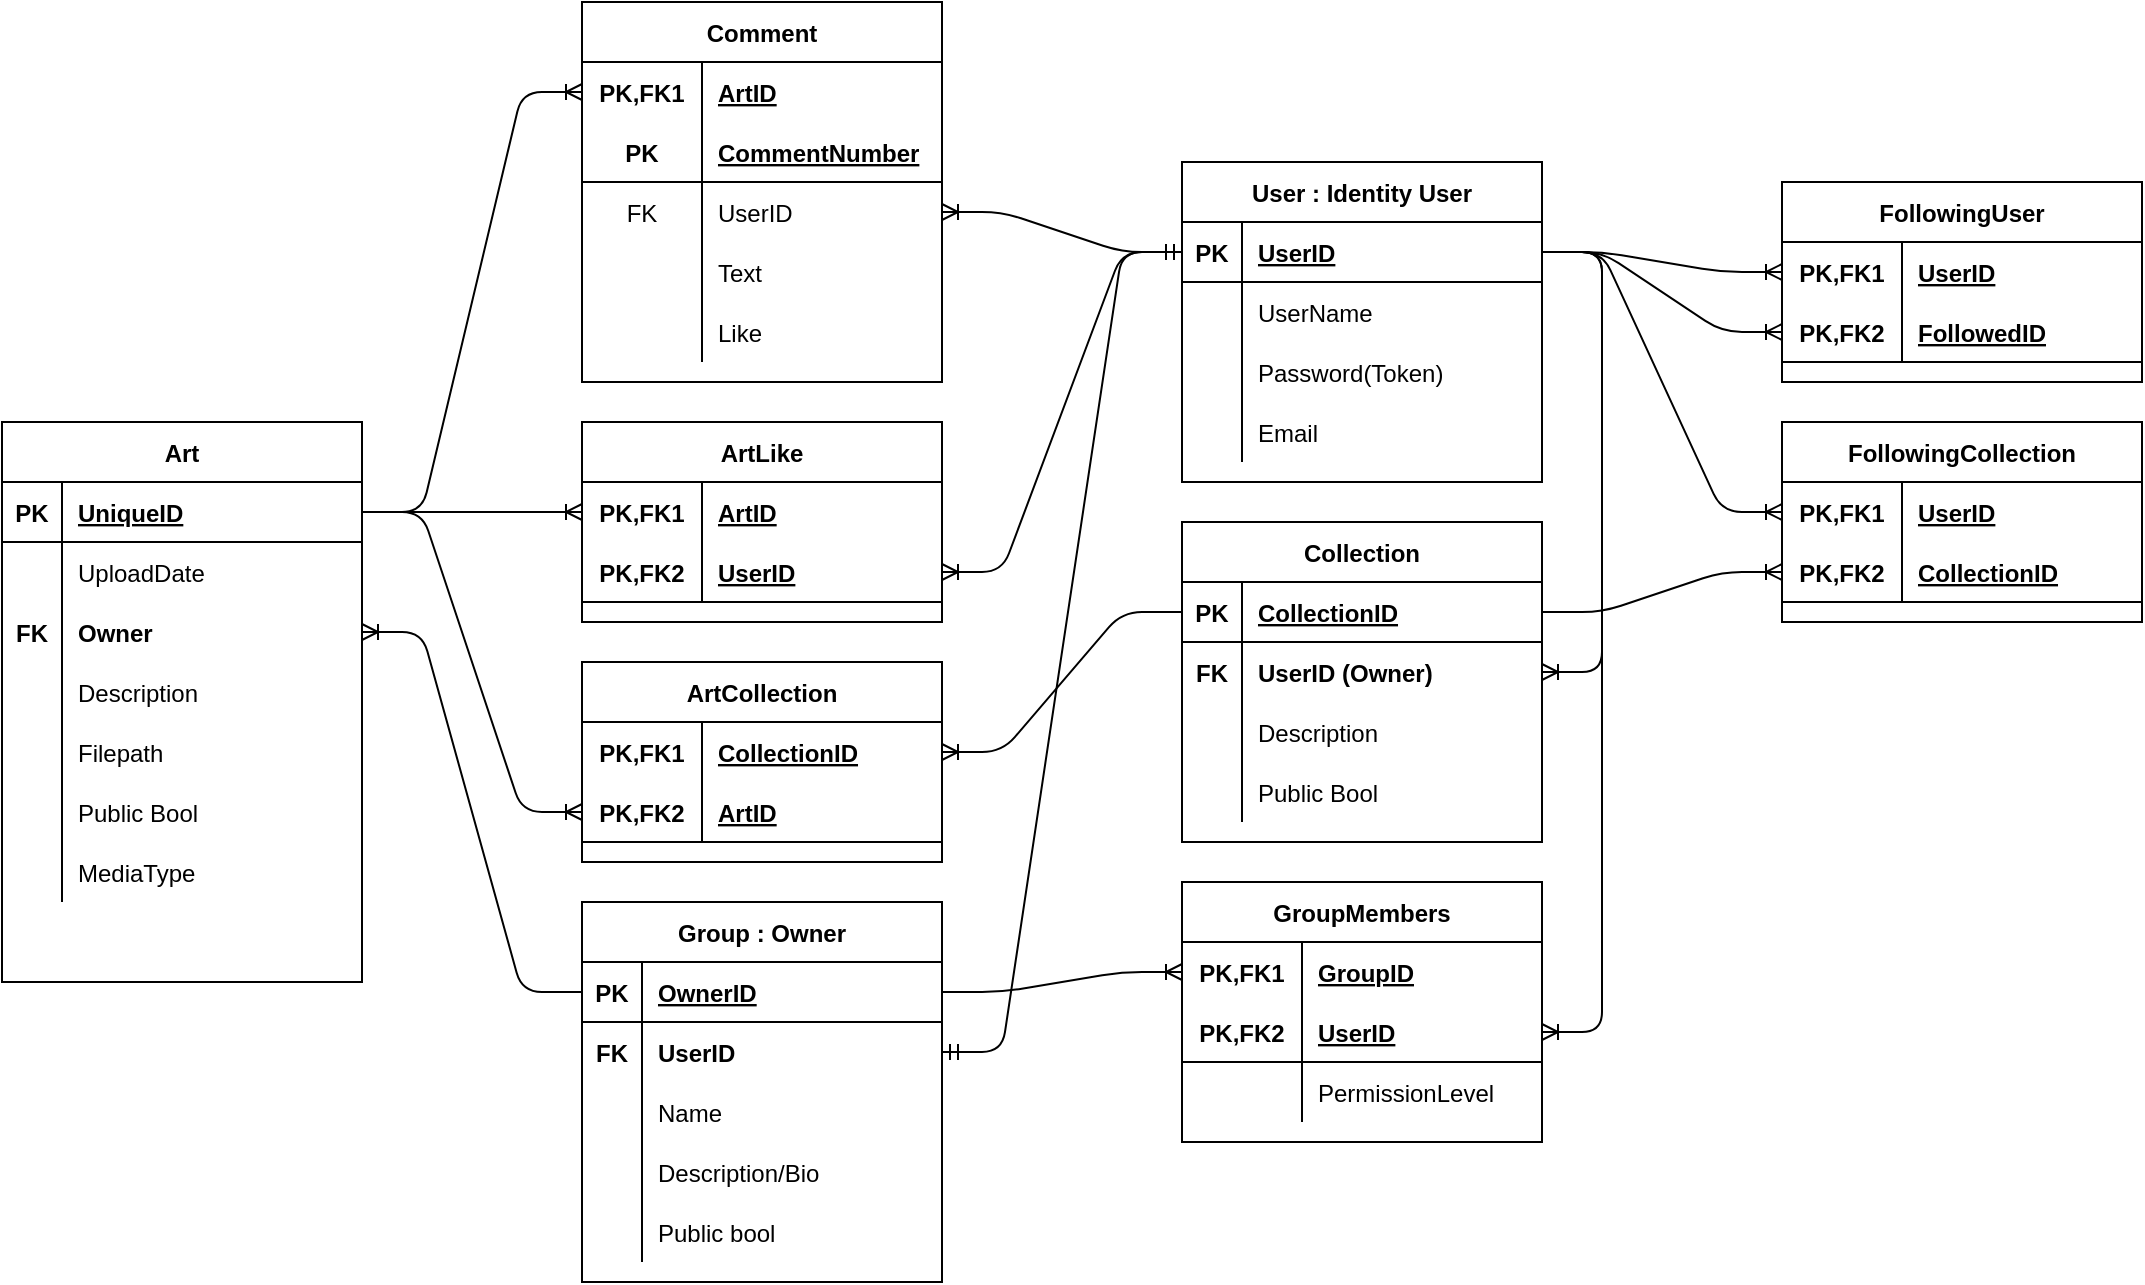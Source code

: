 <mxfile version="14.6.1" type="device"><diagram id="AKw8B9OP5bIYe6ph96Dy" name="Page-1"><mxGraphModel dx="1673" dy="934" grid="1" gridSize="10" guides="1" tooltips="1" connect="1" arrows="1" fold="1" page="1" pageScale="1" pageWidth="850" pageHeight="1100" math="0" shadow="0"><root><mxCell id="0"/><mxCell id="1" parent="0"/><mxCell id="yn1Vte0kTOCXokbREkTP-5" value="GroupMembers" style="shape=table;startSize=30;container=1;collapsible=1;childLayout=tableLayout;fixedRows=1;rowLines=0;fontStyle=1;align=center;resizeLast=1;" parent="1" vertex="1"><mxGeometry x="620" y="570" width="180" height="130" as="geometry"/></mxCell><mxCell id="yn1Vte0kTOCXokbREkTP-6" value="" style="shape=partialRectangle;collapsible=0;dropTarget=0;pointerEvents=0;fillColor=none;top=0;left=0;bottom=0;right=0;points=[[0,0.5],[1,0.5]];portConstraint=eastwest;" parent="yn1Vte0kTOCXokbREkTP-5" vertex="1"><mxGeometry y="30" width="180" height="30" as="geometry"/></mxCell><mxCell id="yn1Vte0kTOCXokbREkTP-7" value="PK,FK1" style="shape=partialRectangle;connectable=0;fillColor=none;top=0;left=0;bottom=0;right=0;fontStyle=1;overflow=hidden;" parent="yn1Vte0kTOCXokbREkTP-6" vertex="1"><mxGeometry width="60" height="30" as="geometry"/></mxCell><mxCell id="yn1Vte0kTOCXokbREkTP-8" value="GroupID" style="shape=partialRectangle;connectable=0;fillColor=none;top=0;left=0;bottom=0;right=0;align=left;spacingLeft=6;fontStyle=5;overflow=hidden;" parent="yn1Vte0kTOCXokbREkTP-6" vertex="1"><mxGeometry x="60" width="120" height="30" as="geometry"/></mxCell><mxCell id="yn1Vte0kTOCXokbREkTP-9" value="" style="shape=partialRectangle;collapsible=0;dropTarget=0;pointerEvents=0;fillColor=none;top=0;left=0;bottom=1;right=0;points=[[0,0.5],[1,0.5]];portConstraint=eastwest;" parent="yn1Vte0kTOCXokbREkTP-5" vertex="1"><mxGeometry y="60" width="180" height="30" as="geometry"/></mxCell><mxCell id="yn1Vte0kTOCXokbREkTP-10" value="PK,FK2" style="shape=partialRectangle;connectable=0;fillColor=none;top=0;left=0;bottom=0;right=0;fontStyle=1;overflow=hidden;" parent="yn1Vte0kTOCXokbREkTP-9" vertex="1"><mxGeometry width="60" height="30" as="geometry"/></mxCell><mxCell id="yn1Vte0kTOCXokbREkTP-11" value="UserID" style="shape=partialRectangle;connectable=0;fillColor=none;top=0;left=0;bottom=0;right=0;align=left;spacingLeft=6;fontStyle=5;overflow=hidden;" parent="yn1Vte0kTOCXokbREkTP-9" vertex="1"><mxGeometry x="60" width="120" height="30" as="geometry"/></mxCell><mxCell id="yn1Vte0kTOCXokbREkTP-12" value="" style="shape=partialRectangle;collapsible=0;dropTarget=0;pointerEvents=0;fillColor=none;top=0;left=0;bottom=0;right=0;points=[[0,0.5],[1,0.5]];portConstraint=eastwest;" parent="yn1Vte0kTOCXokbREkTP-5" vertex="1"><mxGeometry y="90" width="180" height="30" as="geometry"/></mxCell><mxCell id="yn1Vte0kTOCXokbREkTP-13" value="" style="shape=partialRectangle;connectable=0;fillColor=none;top=0;left=0;bottom=0;right=0;editable=1;overflow=hidden;" parent="yn1Vte0kTOCXokbREkTP-12" vertex="1"><mxGeometry width="60" height="30" as="geometry"/></mxCell><mxCell id="yn1Vte0kTOCXokbREkTP-14" value="PermissionLevel" style="shape=partialRectangle;connectable=0;fillColor=none;top=0;left=0;bottom=0;right=0;align=left;spacingLeft=6;overflow=hidden;" parent="yn1Vte0kTOCXokbREkTP-12" vertex="1"><mxGeometry x="60" width="120" height="30" as="geometry"/></mxCell><mxCell id="yn1Vte0kTOCXokbREkTP-18" value="User : Identity User" style="shape=table;startSize=30;container=1;collapsible=1;childLayout=tableLayout;fixedRows=1;rowLines=0;fontStyle=1;align=center;resizeLast=1;" parent="1" vertex="1"><mxGeometry x="620" y="210" width="180" height="160" as="geometry"/></mxCell><mxCell id="yn1Vte0kTOCXokbREkTP-19" value="" style="shape=partialRectangle;collapsible=0;dropTarget=0;pointerEvents=0;fillColor=none;top=0;left=0;bottom=1;right=0;points=[[0,0.5],[1,0.5]];portConstraint=eastwest;" parent="yn1Vte0kTOCXokbREkTP-18" vertex="1"><mxGeometry y="30" width="180" height="30" as="geometry"/></mxCell><mxCell id="yn1Vte0kTOCXokbREkTP-20" value="PK" style="shape=partialRectangle;connectable=0;fillColor=none;top=0;left=0;bottom=0;right=0;fontStyle=1;overflow=hidden;" parent="yn1Vte0kTOCXokbREkTP-19" vertex="1"><mxGeometry width="30" height="30" as="geometry"/></mxCell><mxCell id="yn1Vte0kTOCXokbREkTP-21" value="UserID" style="shape=partialRectangle;connectable=0;fillColor=none;top=0;left=0;bottom=0;right=0;align=left;spacingLeft=6;fontStyle=5;overflow=hidden;" parent="yn1Vte0kTOCXokbREkTP-19" vertex="1"><mxGeometry x="30" width="150" height="30" as="geometry"/></mxCell><mxCell id="yn1Vte0kTOCXokbREkTP-22" value="" style="shape=partialRectangle;collapsible=0;dropTarget=0;pointerEvents=0;fillColor=none;top=0;left=0;bottom=0;right=0;points=[[0,0.5],[1,0.5]];portConstraint=eastwest;" parent="yn1Vte0kTOCXokbREkTP-18" vertex="1"><mxGeometry y="60" width="180" height="30" as="geometry"/></mxCell><mxCell id="yn1Vte0kTOCXokbREkTP-23" value="" style="shape=partialRectangle;connectable=0;fillColor=none;top=0;left=0;bottom=0;right=0;editable=1;overflow=hidden;" parent="yn1Vte0kTOCXokbREkTP-22" vertex="1"><mxGeometry width="30" height="30" as="geometry"/></mxCell><mxCell id="yn1Vte0kTOCXokbREkTP-24" value="UserName" style="shape=partialRectangle;connectable=0;fillColor=none;top=0;left=0;bottom=0;right=0;align=left;spacingLeft=6;overflow=hidden;" parent="yn1Vte0kTOCXokbREkTP-22" vertex="1"><mxGeometry x="30" width="150" height="30" as="geometry"/></mxCell><mxCell id="yn1Vte0kTOCXokbREkTP-25" value="" style="shape=partialRectangle;collapsible=0;dropTarget=0;pointerEvents=0;fillColor=none;top=0;left=0;bottom=0;right=0;points=[[0,0.5],[1,0.5]];portConstraint=eastwest;" parent="yn1Vte0kTOCXokbREkTP-18" vertex="1"><mxGeometry y="90" width="180" height="30" as="geometry"/></mxCell><mxCell id="yn1Vte0kTOCXokbREkTP-26" value="" style="shape=partialRectangle;connectable=0;fillColor=none;top=0;left=0;bottom=0;right=0;editable=1;overflow=hidden;" parent="yn1Vte0kTOCXokbREkTP-25" vertex="1"><mxGeometry width="30" height="30" as="geometry"/></mxCell><mxCell id="yn1Vte0kTOCXokbREkTP-27" value="Password(Token)" style="shape=partialRectangle;connectable=0;fillColor=none;top=0;left=0;bottom=0;right=0;align=left;spacingLeft=6;overflow=hidden;" parent="yn1Vte0kTOCXokbREkTP-25" vertex="1"><mxGeometry x="30" width="150" height="30" as="geometry"/></mxCell><mxCell id="yn1Vte0kTOCXokbREkTP-28" value="" style="shape=partialRectangle;collapsible=0;dropTarget=0;pointerEvents=0;fillColor=none;top=0;left=0;bottom=0;right=0;points=[[0,0.5],[1,0.5]];portConstraint=eastwest;" parent="yn1Vte0kTOCXokbREkTP-18" vertex="1"><mxGeometry y="120" width="180" height="30" as="geometry"/></mxCell><mxCell id="yn1Vte0kTOCXokbREkTP-29" value="" style="shape=partialRectangle;connectable=0;fillColor=none;top=0;left=0;bottom=0;right=0;editable=1;overflow=hidden;" parent="yn1Vte0kTOCXokbREkTP-28" vertex="1"><mxGeometry width="30" height="30" as="geometry"/></mxCell><mxCell id="yn1Vte0kTOCXokbREkTP-30" value="Email" style="shape=partialRectangle;connectable=0;fillColor=none;top=0;left=0;bottom=0;right=0;align=left;spacingLeft=6;overflow=hidden;" parent="yn1Vte0kTOCXokbREkTP-28" vertex="1"><mxGeometry x="30" width="150" height="30" as="geometry"/></mxCell><mxCell id="yn1Vte0kTOCXokbREkTP-85" value="Art" style="shape=table;startSize=30;container=1;collapsible=1;childLayout=tableLayout;fixedRows=1;rowLines=0;fontStyle=1;align=center;resizeLast=1;" parent="1" vertex="1"><mxGeometry x="30" y="340" width="180" height="280" as="geometry"/></mxCell><mxCell id="yn1Vte0kTOCXokbREkTP-86" value="" style="shape=partialRectangle;collapsible=0;dropTarget=0;pointerEvents=0;fillColor=none;top=0;left=0;bottom=1;right=0;points=[[0,0.5],[1,0.5]];portConstraint=eastwest;" parent="yn1Vte0kTOCXokbREkTP-85" vertex="1"><mxGeometry y="30" width="180" height="30" as="geometry"/></mxCell><mxCell id="yn1Vte0kTOCXokbREkTP-87" value="PK" style="shape=partialRectangle;connectable=0;fillColor=none;top=0;left=0;bottom=0;right=0;fontStyle=1;overflow=hidden;" parent="yn1Vte0kTOCXokbREkTP-86" vertex="1"><mxGeometry width="30" height="30" as="geometry"/></mxCell><mxCell id="yn1Vte0kTOCXokbREkTP-88" value="UniqueID" style="shape=partialRectangle;connectable=0;fillColor=none;top=0;left=0;bottom=0;right=0;align=left;spacingLeft=6;fontStyle=5;overflow=hidden;" parent="yn1Vte0kTOCXokbREkTP-86" vertex="1"><mxGeometry x="30" width="150" height="30" as="geometry"/></mxCell><mxCell id="yn1Vte0kTOCXokbREkTP-89" value="" style="shape=partialRectangle;collapsible=0;dropTarget=0;pointerEvents=0;fillColor=none;top=0;left=0;bottom=0;right=0;points=[[0,0.5],[1,0.5]];portConstraint=eastwest;" parent="yn1Vte0kTOCXokbREkTP-85" vertex="1"><mxGeometry y="60" width="180" height="30" as="geometry"/></mxCell><mxCell id="yn1Vte0kTOCXokbREkTP-90" value="" style="shape=partialRectangle;connectable=0;fillColor=none;top=0;left=0;bottom=0;right=0;editable=1;overflow=hidden;" parent="yn1Vte0kTOCXokbREkTP-89" vertex="1"><mxGeometry width="30" height="30" as="geometry"/></mxCell><mxCell id="yn1Vte0kTOCXokbREkTP-91" value="UploadDate" style="shape=partialRectangle;connectable=0;fillColor=none;top=0;left=0;bottom=0;right=0;align=left;spacingLeft=6;overflow=hidden;" parent="yn1Vte0kTOCXokbREkTP-89" vertex="1"><mxGeometry x="30" width="150" height="30" as="geometry"/></mxCell><mxCell id="yn1Vte0kTOCXokbREkTP-92" value="" style="shape=partialRectangle;collapsible=0;dropTarget=0;pointerEvents=0;fillColor=none;top=0;left=0;bottom=0;right=0;points=[[0,0.5],[1,0.5]];portConstraint=eastwest;" parent="yn1Vte0kTOCXokbREkTP-85" vertex="1"><mxGeometry y="90" width="180" height="30" as="geometry"/></mxCell><mxCell id="yn1Vte0kTOCXokbREkTP-93" value="FK" style="shape=partialRectangle;connectable=0;fillColor=none;top=0;left=0;bottom=0;right=0;editable=1;overflow=hidden;fontStyle=1" parent="yn1Vte0kTOCXokbREkTP-92" vertex="1"><mxGeometry width="30" height="30" as="geometry"/></mxCell><mxCell id="yn1Vte0kTOCXokbREkTP-94" value="Owner" style="shape=partialRectangle;connectable=0;fillColor=none;top=0;left=0;bottom=0;right=0;align=left;spacingLeft=6;overflow=hidden;fontStyle=1" parent="yn1Vte0kTOCXokbREkTP-92" vertex="1"><mxGeometry x="30" width="150" height="30" as="geometry"/></mxCell><mxCell id="yn1Vte0kTOCXokbREkTP-95" value="" style="shape=partialRectangle;collapsible=0;dropTarget=0;pointerEvents=0;fillColor=none;top=0;left=0;bottom=0;right=0;points=[[0,0.5],[1,0.5]];portConstraint=eastwest;" parent="yn1Vte0kTOCXokbREkTP-85" vertex="1"><mxGeometry y="120" width="180" height="30" as="geometry"/></mxCell><mxCell id="yn1Vte0kTOCXokbREkTP-96" value="" style="shape=partialRectangle;connectable=0;fillColor=none;top=0;left=0;bottom=0;right=0;editable=1;overflow=hidden;" parent="yn1Vte0kTOCXokbREkTP-95" vertex="1"><mxGeometry width="30" height="30" as="geometry"/></mxCell><mxCell id="yn1Vte0kTOCXokbREkTP-97" value="Description" style="shape=partialRectangle;connectable=0;fillColor=none;top=0;left=0;bottom=0;right=0;align=left;spacingLeft=6;overflow=hidden;" parent="yn1Vte0kTOCXokbREkTP-95" vertex="1"><mxGeometry x="30" width="150" height="30" as="geometry"/></mxCell><mxCell id="yn1Vte0kTOCXokbREkTP-151" value="" style="shape=partialRectangle;collapsible=0;dropTarget=0;pointerEvents=0;fillColor=none;top=0;left=0;bottom=0;right=0;points=[[0,0.5],[1,0.5]];portConstraint=eastwest;" parent="yn1Vte0kTOCXokbREkTP-85" vertex="1"><mxGeometry y="150" width="180" height="30" as="geometry"/></mxCell><mxCell id="yn1Vte0kTOCXokbREkTP-152" value="" style="shape=partialRectangle;connectable=0;fillColor=none;top=0;left=0;bottom=0;right=0;editable=1;overflow=hidden;" parent="yn1Vte0kTOCXokbREkTP-151" vertex="1"><mxGeometry width="30" height="30" as="geometry"/></mxCell><mxCell id="yn1Vte0kTOCXokbREkTP-153" value="Filepath" style="shape=partialRectangle;connectable=0;fillColor=none;top=0;left=0;bottom=0;right=0;align=left;spacingLeft=6;overflow=hidden;" parent="yn1Vte0kTOCXokbREkTP-151" vertex="1"><mxGeometry x="30" width="150" height="30" as="geometry"/></mxCell><mxCell id="yn1Vte0kTOCXokbREkTP-196" value="" style="shape=partialRectangle;collapsible=0;dropTarget=0;pointerEvents=0;fillColor=none;top=0;left=0;bottom=0;right=0;points=[[0,0.5],[1,0.5]];portConstraint=eastwest;" parent="yn1Vte0kTOCXokbREkTP-85" vertex="1"><mxGeometry y="180" width="180" height="30" as="geometry"/></mxCell><mxCell id="yn1Vte0kTOCXokbREkTP-197" value="" style="shape=partialRectangle;connectable=0;fillColor=none;top=0;left=0;bottom=0;right=0;editable=1;overflow=hidden;" parent="yn1Vte0kTOCXokbREkTP-196" vertex="1"><mxGeometry width="30" height="30" as="geometry"/></mxCell><mxCell id="yn1Vte0kTOCXokbREkTP-198" value="Public Bool" style="shape=partialRectangle;connectable=0;fillColor=none;top=0;left=0;bottom=0;right=0;align=left;spacingLeft=6;overflow=hidden;" parent="yn1Vte0kTOCXokbREkTP-196" vertex="1"><mxGeometry x="30" width="150" height="30" as="geometry"/></mxCell><mxCell id="yn1Vte0kTOCXokbREkTP-199" value="" style="shape=partialRectangle;collapsible=0;dropTarget=0;pointerEvents=0;fillColor=none;top=0;left=0;bottom=0;right=0;points=[[0,0.5],[1,0.5]];portConstraint=eastwest;" parent="yn1Vte0kTOCXokbREkTP-85" vertex="1"><mxGeometry y="210" width="180" height="30" as="geometry"/></mxCell><mxCell id="yn1Vte0kTOCXokbREkTP-200" value="" style="shape=partialRectangle;connectable=0;fillColor=none;top=0;left=0;bottom=0;right=0;editable=1;overflow=hidden;" parent="yn1Vte0kTOCXokbREkTP-199" vertex="1"><mxGeometry width="30" height="30" as="geometry"/></mxCell><mxCell id="yn1Vte0kTOCXokbREkTP-201" value="MediaType" style="shape=partialRectangle;connectable=0;fillColor=none;top=0;left=0;bottom=0;right=0;align=left;spacingLeft=6;overflow=hidden;" parent="yn1Vte0kTOCXokbREkTP-199" vertex="1"><mxGeometry x="30" width="150" height="30" as="geometry"/></mxCell><mxCell id="yn1Vte0kTOCXokbREkTP-98" value="Comment" style="shape=table;startSize=30;container=1;collapsible=1;childLayout=tableLayout;fixedRows=1;rowLines=0;fontStyle=1;align=center;resizeLast=1;" parent="1" vertex="1"><mxGeometry x="320" y="130" width="180" height="190" as="geometry"/></mxCell><mxCell id="yn1Vte0kTOCXokbREkTP-99" value="" style="shape=partialRectangle;collapsible=0;dropTarget=0;pointerEvents=0;fillColor=none;top=0;left=0;bottom=0;right=0;points=[[0,0.5],[1,0.5]];portConstraint=eastwest;" parent="yn1Vte0kTOCXokbREkTP-98" vertex="1"><mxGeometry y="30" width="180" height="30" as="geometry"/></mxCell><mxCell id="yn1Vte0kTOCXokbREkTP-100" value="PK,FK1" style="shape=partialRectangle;connectable=0;fillColor=none;top=0;left=0;bottom=0;right=0;fontStyle=1;overflow=hidden;" parent="yn1Vte0kTOCXokbREkTP-99" vertex="1"><mxGeometry width="60" height="30" as="geometry"/></mxCell><mxCell id="yn1Vte0kTOCXokbREkTP-101" value="ArtID" style="shape=partialRectangle;connectable=0;fillColor=none;top=0;left=0;bottom=0;right=0;align=left;spacingLeft=6;fontStyle=5;overflow=hidden;" parent="yn1Vte0kTOCXokbREkTP-99" vertex="1"><mxGeometry x="60" width="120" height="30" as="geometry"/></mxCell><mxCell id="yn1Vte0kTOCXokbREkTP-102" value="" style="shape=partialRectangle;collapsible=0;dropTarget=0;pointerEvents=0;fillColor=none;top=0;left=0;bottom=1;right=0;points=[[0,0.5],[1,0.5]];portConstraint=eastwest;" parent="yn1Vte0kTOCXokbREkTP-98" vertex="1"><mxGeometry y="60" width="180" height="30" as="geometry"/></mxCell><mxCell id="yn1Vte0kTOCXokbREkTP-103" value="PK" style="shape=partialRectangle;connectable=0;fillColor=none;top=0;left=0;bottom=0;right=0;fontStyle=1;overflow=hidden;" parent="yn1Vte0kTOCXokbREkTP-102" vertex="1"><mxGeometry width="60" height="30" as="geometry"/></mxCell><mxCell id="yn1Vte0kTOCXokbREkTP-104" value="CommentNumber" style="shape=partialRectangle;connectable=0;fillColor=none;top=0;left=0;bottom=0;right=0;align=left;spacingLeft=6;fontStyle=5;overflow=hidden;" parent="yn1Vte0kTOCXokbREkTP-102" vertex="1"><mxGeometry x="60" width="120" height="30" as="geometry"/></mxCell><mxCell id="yn1Vte0kTOCXokbREkTP-105" value="" style="shape=partialRectangle;collapsible=0;dropTarget=0;pointerEvents=0;fillColor=none;top=0;left=0;bottom=0;right=0;points=[[0,0.5],[1,0.5]];portConstraint=eastwest;" parent="yn1Vte0kTOCXokbREkTP-98" vertex="1"><mxGeometry y="90" width="180" height="30" as="geometry"/></mxCell><mxCell id="yn1Vte0kTOCXokbREkTP-106" value="FK" style="shape=partialRectangle;connectable=0;fillColor=none;top=0;left=0;bottom=0;right=0;editable=1;overflow=hidden;" parent="yn1Vte0kTOCXokbREkTP-105" vertex="1"><mxGeometry width="60" height="30" as="geometry"/></mxCell><mxCell id="yn1Vte0kTOCXokbREkTP-107" value="UserID" style="shape=partialRectangle;connectable=0;fillColor=none;top=0;left=0;bottom=0;right=0;align=left;spacingLeft=6;overflow=hidden;" parent="yn1Vte0kTOCXokbREkTP-105" vertex="1"><mxGeometry x="60" width="120" height="30" as="geometry"/></mxCell><mxCell id="yn1Vte0kTOCXokbREkTP-108" value="" style="shape=partialRectangle;collapsible=0;dropTarget=0;pointerEvents=0;fillColor=none;top=0;left=0;bottom=0;right=0;points=[[0,0.5],[1,0.5]];portConstraint=eastwest;" parent="yn1Vte0kTOCXokbREkTP-98" vertex="1"><mxGeometry y="120" width="180" height="30" as="geometry"/></mxCell><mxCell id="yn1Vte0kTOCXokbREkTP-109" value="" style="shape=partialRectangle;connectable=0;fillColor=none;top=0;left=0;bottom=0;right=0;editable=1;overflow=hidden;" parent="yn1Vte0kTOCXokbREkTP-108" vertex="1"><mxGeometry width="60" height="30" as="geometry"/></mxCell><mxCell id="yn1Vte0kTOCXokbREkTP-110" value="Text" style="shape=partialRectangle;connectable=0;fillColor=none;top=0;left=0;bottom=0;right=0;align=left;spacingLeft=6;overflow=hidden;" parent="yn1Vte0kTOCXokbREkTP-108" vertex="1"><mxGeometry x="60" width="120" height="30" as="geometry"/></mxCell><mxCell id="yn1Vte0kTOCXokbREkTP-180" value="" style="shape=partialRectangle;collapsible=0;dropTarget=0;pointerEvents=0;fillColor=none;top=0;left=0;bottom=0;right=0;points=[[0,0.5],[1,0.5]];portConstraint=eastwest;" parent="yn1Vte0kTOCXokbREkTP-98" vertex="1"><mxGeometry y="150" width="180" height="30" as="geometry"/></mxCell><mxCell id="yn1Vte0kTOCXokbREkTP-181" value="" style="shape=partialRectangle;connectable=0;fillColor=none;top=0;left=0;bottom=0;right=0;editable=1;overflow=hidden;" parent="yn1Vte0kTOCXokbREkTP-180" vertex="1"><mxGeometry width="60" height="30" as="geometry"/></mxCell><mxCell id="yn1Vte0kTOCXokbREkTP-182" value="Like" style="shape=partialRectangle;connectable=0;fillColor=none;top=0;left=0;bottom=0;right=0;align=left;spacingLeft=6;overflow=hidden;" parent="yn1Vte0kTOCXokbREkTP-180" vertex="1"><mxGeometry x="60" width="120" height="30" as="geometry"/></mxCell><mxCell id="yn1Vte0kTOCXokbREkTP-112" value="FollowingUser" style="shape=table;startSize=30;container=1;collapsible=1;childLayout=tableLayout;fixedRows=1;rowLines=0;fontStyle=1;align=center;resizeLast=1;" parent="1" vertex="1"><mxGeometry x="920" y="220" width="180" height="100" as="geometry"/></mxCell><mxCell id="yn1Vte0kTOCXokbREkTP-113" value="" style="shape=partialRectangle;collapsible=0;dropTarget=0;pointerEvents=0;fillColor=none;top=0;left=0;bottom=0;right=0;points=[[0,0.5],[1,0.5]];portConstraint=eastwest;" parent="yn1Vte0kTOCXokbREkTP-112" vertex="1"><mxGeometry y="30" width="180" height="30" as="geometry"/></mxCell><mxCell id="yn1Vte0kTOCXokbREkTP-114" value="PK,FK1" style="shape=partialRectangle;connectable=0;fillColor=none;top=0;left=0;bottom=0;right=0;fontStyle=1;overflow=hidden;" parent="yn1Vte0kTOCXokbREkTP-113" vertex="1"><mxGeometry width="60" height="30" as="geometry"/></mxCell><mxCell id="yn1Vte0kTOCXokbREkTP-115" value="UserID" style="shape=partialRectangle;connectable=0;fillColor=none;top=0;left=0;bottom=0;right=0;align=left;spacingLeft=6;fontStyle=5;overflow=hidden;" parent="yn1Vte0kTOCXokbREkTP-113" vertex="1"><mxGeometry x="60" width="120" height="30" as="geometry"/></mxCell><mxCell id="yn1Vte0kTOCXokbREkTP-116" value="" style="shape=partialRectangle;collapsible=0;dropTarget=0;pointerEvents=0;fillColor=none;top=0;left=0;bottom=1;right=0;points=[[0,0.5],[1,0.5]];portConstraint=eastwest;" parent="yn1Vte0kTOCXokbREkTP-112" vertex="1"><mxGeometry y="60" width="180" height="30" as="geometry"/></mxCell><mxCell id="yn1Vte0kTOCXokbREkTP-117" value="PK,FK2" style="shape=partialRectangle;connectable=0;fillColor=none;top=0;left=0;bottom=0;right=0;fontStyle=1;overflow=hidden;" parent="yn1Vte0kTOCXokbREkTP-116" vertex="1"><mxGeometry width="60" height="30" as="geometry"/></mxCell><mxCell id="yn1Vte0kTOCXokbREkTP-118" value="FollowedID" style="shape=partialRectangle;connectable=0;fillColor=none;top=0;left=0;bottom=0;right=0;align=left;spacingLeft=6;fontStyle=5;overflow=hidden;" parent="yn1Vte0kTOCXokbREkTP-116" vertex="1"><mxGeometry x="60" width="120" height="30" as="geometry"/></mxCell><mxCell id="yn1Vte0kTOCXokbREkTP-125" value="ArtLike" style="shape=table;startSize=30;container=1;collapsible=1;childLayout=tableLayout;fixedRows=1;rowLines=0;fontStyle=1;align=center;resizeLast=1;" parent="1" vertex="1"><mxGeometry x="320" y="340" width="180" height="100" as="geometry"/></mxCell><mxCell id="yn1Vte0kTOCXokbREkTP-126" value="" style="shape=partialRectangle;collapsible=0;dropTarget=0;pointerEvents=0;fillColor=none;top=0;left=0;bottom=0;right=0;points=[[0,0.5],[1,0.5]];portConstraint=eastwest;" parent="yn1Vte0kTOCXokbREkTP-125" vertex="1"><mxGeometry y="30" width="180" height="30" as="geometry"/></mxCell><mxCell id="yn1Vte0kTOCXokbREkTP-127" value="PK,FK1" style="shape=partialRectangle;connectable=0;fillColor=none;top=0;left=0;bottom=0;right=0;fontStyle=1;overflow=hidden;" parent="yn1Vte0kTOCXokbREkTP-126" vertex="1"><mxGeometry width="60" height="30" as="geometry"/></mxCell><mxCell id="yn1Vte0kTOCXokbREkTP-128" value="ArtID" style="shape=partialRectangle;connectable=0;fillColor=none;top=0;left=0;bottom=0;right=0;align=left;spacingLeft=6;fontStyle=5;overflow=hidden;" parent="yn1Vte0kTOCXokbREkTP-126" vertex="1"><mxGeometry x="60" width="120" height="30" as="geometry"/></mxCell><mxCell id="yn1Vte0kTOCXokbREkTP-129" value="" style="shape=partialRectangle;collapsible=0;dropTarget=0;pointerEvents=0;fillColor=none;top=0;left=0;bottom=1;right=0;points=[[0,0.5],[1,0.5]];portConstraint=eastwest;" parent="yn1Vte0kTOCXokbREkTP-125" vertex="1"><mxGeometry y="60" width="180" height="30" as="geometry"/></mxCell><mxCell id="yn1Vte0kTOCXokbREkTP-130" value="PK,FK2" style="shape=partialRectangle;connectable=0;fillColor=none;top=0;left=0;bottom=0;right=0;fontStyle=1;overflow=hidden;" parent="yn1Vte0kTOCXokbREkTP-129" vertex="1"><mxGeometry width="60" height="30" as="geometry"/></mxCell><mxCell id="yn1Vte0kTOCXokbREkTP-131" value="UserID" style="shape=partialRectangle;connectable=0;fillColor=none;top=0;left=0;bottom=0;right=0;align=left;spacingLeft=6;fontStyle=5;overflow=hidden;" parent="yn1Vte0kTOCXokbREkTP-129" vertex="1"><mxGeometry x="60" width="120" height="30" as="geometry"/></mxCell><mxCell id="yn1Vte0kTOCXokbREkTP-138" value="Collection" style="shape=table;startSize=30;container=1;collapsible=1;childLayout=tableLayout;fixedRows=1;rowLines=0;fontStyle=1;align=center;resizeLast=1;" parent="1" vertex="1"><mxGeometry x="620" y="390" width="180" height="160" as="geometry"/></mxCell><mxCell id="yn1Vte0kTOCXokbREkTP-139" value="" style="shape=partialRectangle;collapsible=0;dropTarget=0;pointerEvents=0;fillColor=none;top=0;left=0;bottom=1;right=0;points=[[0,0.5],[1,0.5]];portConstraint=eastwest;" parent="yn1Vte0kTOCXokbREkTP-138" vertex="1"><mxGeometry y="30" width="180" height="30" as="geometry"/></mxCell><mxCell id="yn1Vte0kTOCXokbREkTP-140" value="PK" style="shape=partialRectangle;connectable=0;fillColor=none;top=0;left=0;bottom=0;right=0;fontStyle=1;overflow=hidden;" parent="yn1Vte0kTOCXokbREkTP-139" vertex="1"><mxGeometry width="30" height="30" as="geometry"/></mxCell><mxCell id="yn1Vte0kTOCXokbREkTP-141" value="CollectionID" style="shape=partialRectangle;connectable=0;fillColor=none;top=0;left=0;bottom=0;right=0;align=left;spacingLeft=6;fontStyle=5;overflow=hidden;" parent="yn1Vte0kTOCXokbREkTP-139" vertex="1"><mxGeometry x="30" width="150" height="30" as="geometry"/></mxCell><mxCell id="yn1Vte0kTOCXokbREkTP-142" value="" style="shape=partialRectangle;collapsible=0;dropTarget=0;pointerEvents=0;fillColor=none;top=0;left=0;bottom=0;right=0;points=[[0,0.5],[1,0.5]];portConstraint=eastwest;" parent="yn1Vte0kTOCXokbREkTP-138" vertex="1"><mxGeometry y="60" width="180" height="30" as="geometry"/></mxCell><mxCell id="yn1Vte0kTOCXokbREkTP-143" value="FK" style="shape=partialRectangle;connectable=0;fillColor=none;top=0;left=0;bottom=0;right=0;editable=1;overflow=hidden;fontStyle=1" parent="yn1Vte0kTOCXokbREkTP-142" vertex="1"><mxGeometry width="30" height="30" as="geometry"/></mxCell><mxCell id="yn1Vte0kTOCXokbREkTP-144" value="UserID (Owner)" style="shape=partialRectangle;connectable=0;fillColor=none;top=0;left=0;bottom=0;right=0;align=left;spacingLeft=6;overflow=hidden;fontStyle=1" parent="yn1Vte0kTOCXokbREkTP-142" vertex="1"><mxGeometry x="30" width="150" height="30" as="geometry"/></mxCell><mxCell id="yn1Vte0kTOCXokbREkTP-145" value="" style="shape=partialRectangle;collapsible=0;dropTarget=0;pointerEvents=0;fillColor=none;top=0;left=0;bottom=0;right=0;points=[[0,0.5],[1,0.5]];portConstraint=eastwest;" parent="yn1Vte0kTOCXokbREkTP-138" vertex="1"><mxGeometry y="90" width="180" height="30" as="geometry"/></mxCell><mxCell id="yn1Vte0kTOCXokbREkTP-146" value="" style="shape=partialRectangle;connectable=0;fillColor=none;top=0;left=0;bottom=0;right=0;editable=1;overflow=hidden;" parent="yn1Vte0kTOCXokbREkTP-145" vertex="1"><mxGeometry width="30" height="30" as="geometry"/></mxCell><mxCell id="yn1Vte0kTOCXokbREkTP-147" value="Description" style="shape=partialRectangle;connectable=0;fillColor=none;top=0;left=0;bottom=0;right=0;align=left;spacingLeft=6;overflow=hidden;" parent="yn1Vte0kTOCXokbREkTP-145" vertex="1"><mxGeometry x="30" width="150" height="30" as="geometry"/></mxCell><mxCell id="yn1Vte0kTOCXokbREkTP-148" value="" style="shape=partialRectangle;collapsible=0;dropTarget=0;pointerEvents=0;fillColor=none;top=0;left=0;bottom=0;right=0;points=[[0,0.5],[1,0.5]];portConstraint=eastwest;" parent="yn1Vte0kTOCXokbREkTP-138" vertex="1"><mxGeometry y="120" width="180" height="30" as="geometry"/></mxCell><mxCell id="yn1Vte0kTOCXokbREkTP-149" value="" style="shape=partialRectangle;connectable=0;fillColor=none;top=0;left=0;bottom=0;right=0;editable=1;overflow=hidden;" parent="yn1Vte0kTOCXokbREkTP-148" vertex="1"><mxGeometry width="30" height="30" as="geometry"/></mxCell><mxCell id="yn1Vte0kTOCXokbREkTP-150" value="Public Bool" style="shape=partialRectangle;connectable=0;fillColor=none;top=0;left=0;bottom=0;right=0;align=left;spacingLeft=6;overflow=hidden;" parent="yn1Vte0kTOCXokbREkTP-148" vertex="1"><mxGeometry x="30" width="150" height="30" as="geometry"/></mxCell><mxCell id="yn1Vte0kTOCXokbREkTP-183" value="ArtCollection" style="shape=table;startSize=30;container=1;collapsible=1;childLayout=tableLayout;fixedRows=1;rowLines=0;fontStyle=1;align=center;resizeLast=1;" parent="1" vertex="1"><mxGeometry x="320" y="460" width="180" height="100" as="geometry"/></mxCell><mxCell id="yn1Vte0kTOCXokbREkTP-184" value="" style="shape=partialRectangle;collapsible=0;dropTarget=0;pointerEvents=0;fillColor=none;top=0;left=0;bottom=0;right=0;points=[[0,0.5],[1,0.5]];portConstraint=eastwest;" parent="yn1Vte0kTOCXokbREkTP-183" vertex="1"><mxGeometry y="30" width="180" height="30" as="geometry"/></mxCell><mxCell id="yn1Vte0kTOCXokbREkTP-185" value="PK,FK1" style="shape=partialRectangle;connectable=0;fillColor=none;top=0;left=0;bottom=0;right=0;fontStyle=1;overflow=hidden;" parent="yn1Vte0kTOCXokbREkTP-184" vertex="1"><mxGeometry width="60" height="30" as="geometry"/></mxCell><mxCell id="yn1Vte0kTOCXokbREkTP-186" value="CollectionID" style="shape=partialRectangle;connectable=0;fillColor=none;top=0;left=0;bottom=0;right=0;align=left;spacingLeft=6;fontStyle=5;overflow=hidden;" parent="yn1Vte0kTOCXokbREkTP-184" vertex="1"><mxGeometry x="60" width="120" height="30" as="geometry"/></mxCell><mxCell id="yn1Vte0kTOCXokbREkTP-187" value="" style="shape=partialRectangle;collapsible=0;dropTarget=0;pointerEvents=0;fillColor=none;top=0;left=0;bottom=1;right=0;points=[[0,0.5],[1,0.5]];portConstraint=eastwest;" parent="yn1Vte0kTOCXokbREkTP-183" vertex="1"><mxGeometry y="60" width="180" height="30" as="geometry"/></mxCell><mxCell id="yn1Vte0kTOCXokbREkTP-188" value="PK,FK2" style="shape=partialRectangle;connectable=0;fillColor=none;top=0;left=0;bottom=0;right=0;fontStyle=1;overflow=hidden;" parent="yn1Vte0kTOCXokbREkTP-187" vertex="1"><mxGeometry width="60" height="30" as="geometry"/></mxCell><mxCell id="yn1Vte0kTOCXokbREkTP-189" value="ArtID" style="shape=partialRectangle;connectable=0;fillColor=none;top=0;left=0;bottom=0;right=0;align=left;spacingLeft=6;fontStyle=5;overflow=hidden;" parent="yn1Vte0kTOCXokbREkTP-187" vertex="1"><mxGeometry x="60" width="120" height="30" as="geometry"/></mxCell><mxCell id="yn1Vte0kTOCXokbREkTP-202" value="Group : Owner" style="shape=table;startSize=30;container=1;collapsible=1;childLayout=tableLayout;fixedRows=1;rowLines=0;fontStyle=1;align=center;resizeLast=1;" parent="1" vertex="1"><mxGeometry x="320" y="580" width="180" height="190" as="geometry"/></mxCell><mxCell id="yn1Vte0kTOCXokbREkTP-203" value="" style="shape=partialRectangle;collapsible=0;dropTarget=0;pointerEvents=0;fillColor=none;top=0;left=0;bottom=1;right=0;points=[[0,0.5],[1,0.5]];portConstraint=eastwest;" parent="yn1Vte0kTOCXokbREkTP-202" vertex="1"><mxGeometry y="30" width="180" height="30" as="geometry"/></mxCell><mxCell id="yn1Vte0kTOCXokbREkTP-204" value="PK" style="shape=partialRectangle;connectable=0;fillColor=none;top=0;left=0;bottom=0;right=0;fontStyle=1;overflow=hidden;" parent="yn1Vte0kTOCXokbREkTP-203" vertex="1"><mxGeometry width="30" height="30" as="geometry"/></mxCell><mxCell id="yn1Vte0kTOCXokbREkTP-205" value="OwnerID" style="shape=partialRectangle;connectable=0;fillColor=none;top=0;left=0;bottom=0;right=0;align=left;spacingLeft=6;fontStyle=5;overflow=hidden;" parent="yn1Vte0kTOCXokbREkTP-203" vertex="1"><mxGeometry x="30" width="150" height="30" as="geometry"/></mxCell><mxCell id="yn1Vte0kTOCXokbREkTP-284" value="" style="shape=partialRectangle;collapsible=0;dropTarget=0;pointerEvents=0;fillColor=none;top=0;left=0;bottom=0;right=0;points=[[0,0.5],[1,0.5]];portConstraint=eastwest;" parent="yn1Vte0kTOCXokbREkTP-202" vertex="1"><mxGeometry y="60" width="180" height="30" as="geometry"/></mxCell><mxCell id="yn1Vte0kTOCXokbREkTP-285" value="FK" style="shape=partialRectangle;connectable=0;fillColor=none;top=0;left=0;bottom=0;right=0;editable=1;overflow=hidden;fontStyle=1" parent="yn1Vte0kTOCXokbREkTP-284" vertex="1"><mxGeometry width="30" height="30" as="geometry"/></mxCell><mxCell id="yn1Vte0kTOCXokbREkTP-286" value="UserID" style="shape=partialRectangle;connectable=0;fillColor=none;top=0;left=0;bottom=0;right=0;align=left;spacingLeft=6;overflow=hidden;fontStyle=1" parent="yn1Vte0kTOCXokbREkTP-284" vertex="1"><mxGeometry x="30" width="150" height="30" as="geometry"/></mxCell><mxCell id="yn1Vte0kTOCXokbREkTP-206" value="" style="shape=partialRectangle;collapsible=0;dropTarget=0;pointerEvents=0;fillColor=none;top=0;left=0;bottom=0;right=0;points=[[0,0.5],[1,0.5]];portConstraint=eastwest;" parent="yn1Vte0kTOCXokbREkTP-202" vertex="1"><mxGeometry y="90" width="180" height="30" as="geometry"/></mxCell><mxCell id="yn1Vte0kTOCXokbREkTP-207" value="" style="shape=partialRectangle;connectable=0;fillColor=none;top=0;left=0;bottom=0;right=0;editable=1;overflow=hidden;" parent="yn1Vte0kTOCXokbREkTP-206" vertex="1"><mxGeometry width="30" height="30" as="geometry"/></mxCell><mxCell id="yn1Vte0kTOCXokbREkTP-208" value="Name" style="shape=partialRectangle;connectable=0;fillColor=none;top=0;left=0;bottom=0;right=0;align=left;spacingLeft=6;overflow=hidden;" parent="yn1Vte0kTOCXokbREkTP-206" vertex="1"><mxGeometry x="30" width="150" height="30" as="geometry"/></mxCell><mxCell id="yn1Vte0kTOCXokbREkTP-209" value="" style="shape=partialRectangle;collapsible=0;dropTarget=0;pointerEvents=0;fillColor=none;top=0;left=0;bottom=0;right=0;points=[[0,0.5],[1,0.5]];portConstraint=eastwest;" parent="yn1Vte0kTOCXokbREkTP-202" vertex="1"><mxGeometry y="120" width="180" height="30" as="geometry"/></mxCell><mxCell id="yn1Vte0kTOCXokbREkTP-210" value="" style="shape=partialRectangle;connectable=0;fillColor=none;top=0;left=0;bottom=0;right=0;editable=1;overflow=hidden;" parent="yn1Vte0kTOCXokbREkTP-209" vertex="1"><mxGeometry width="30" height="30" as="geometry"/></mxCell><mxCell id="yn1Vte0kTOCXokbREkTP-211" value="Description/Bio" style="shape=partialRectangle;connectable=0;fillColor=none;top=0;left=0;bottom=0;right=0;align=left;spacingLeft=6;overflow=hidden;" parent="yn1Vte0kTOCXokbREkTP-209" vertex="1"><mxGeometry x="30" width="150" height="30" as="geometry"/></mxCell><mxCell id="yn1Vte0kTOCXokbREkTP-212" value="" style="shape=partialRectangle;collapsible=0;dropTarget=0;pointerEvents=0;fillColor=none;top=0;left=0;bottom=0;right=0;points=[[0,0.5],[1,0.5]];portConstraint=eastwest;" parent="yn1Vte0kTOCXokbREkTP-202" vertex="1"><mxGeometry y="150" width="180" height="30" as="geometry"/></mxCell><mxCell id="yn1Vte0kTOCXokbREkTP-213" value="" style="shape=partialRectangle;connectable=0;fillColor=none;top=0;left=0;bottom=0;right=0;editable=1;overflow=hidden;" parent="yn1Vte0kTOCXokbREkTP-212" vertex="1"><mxGeometry width="30" height="30" as="geometry"/></mxCell><mxCell id="yn1Vte0kTOCXokbREkTP-214" value="Public bool" style="shape=partialRectangle;connectable=0;fillColor=none;top=0;left=0;bottom=0;right=0;align=left;spacingLeft=6;overflow=hidden;" parent="yn1Vte0kTOCXokbREkTP-212" vertex="1"><mxGeometry x="30" width="150" height="30" as="geometry"/></mxCell><mxCell id="yn1Vte0kTOCXokbREkTP-216" value="" style="edgeStyle=entityRelationEdgeStyle;fontSize=12;html=1;endArrow=ERoneToMany;" parent="1" source="yn1Vte0kTOCXokbREkTP-19" target="yn1Vte0kTOCXokbREkTP-9" edge="1"><mxGeometry width="100" height="100" relative="1" as="geometry"><mxPoint x="730" y="200" as="sourcePoint"/><mxPoint x="520" y="140" as="targetPoint"/></mxGeometry></mxCell><mxCell id="yn1Vte0kTOCXokbREkTP-240" value="" style="edgeStyle=entityRelationEdgeStyle;fontSize=12;html=1;endArrow=ERoneToMany;" parent="1" source="yn1Vte0kTOCXokbREkTP-19" target="yn1Vte0kTOCXokbREkTP-116" edge="1"><mxGeometry width="100" height="100" relative="1" as="geometry"><mxPoint x="390" y="110" as="sourcePoint"/><mxPoint x="490" y="10" as="targetPoint"/></mxGeometry></mxCell><mxCell id="yn1Vte0kTOCXokbREkTP-241" value="" style="edgeStyle=entityRelationEdgeStyle;fontSize=12;html=1;endArrow=ERoneToMany;" parent="1" source="yn1Vte0kTOCXokbREkTP-19" target="yn1Vte0kTOCXokbREkTP-113" edge="1"><mxGeometry width="100" height="100" relative="1" as="geometry"><mxPoint x="330" y="60" as="sourcePoint"/><mxPoint x="430" y="-40" as="targetPoint"/></mxGeometry></mxCell><mxCell id="yn1Vte0kTOCXokbREkTP-242" value="" style="edgeStyle=entityRelationEdgeStyle;fontSize=12;html=1;endArrow=ERoneToMany;" parent="1" source="yn1Vte0kTOCXokbREkTP-203" target="yn1Vte0kTOCXokbREkTP-6" edge="1"><mxGeometry width="100" height="100" relative="1" as="geometry"><mxPoint x="430" y="130" as="sourcePoint"/><mxPoint x="530" y="30" as="targetPoint"/></mxGeometry></mxCell><mxCell id="yn1Vte0kTOCXokbREkTP-245" value="" style="edgeStyle=entityRelationEdgeStyle;fontSize=12;html=1;endArrow=ERoneToMany;" parent="1" source="yn1Vte0kTOCXokbREkTP-203" target="yn1Vte0kTOCXokbREkTP-92" edge="1"><mxGeometry width="100" height="100" relative="1" as="geometry"><mxPoint x="490" y="340" as="sourcePoint"/><mxPoint x="590" y="240" as="targetPoint"/></mxGeometry></mxCell><mxCell id="yn1Vte0kTOCXokbREkTP-246" value="" style="edgeStyle=entityRelationEdgeStyle;fontSize=12;html=1;endArrow=ERoneToMany;" parent="1" source="yn1Vte0kTOCXokbREkTP-139" target="yn1Vte0kTOCXokbREkTP-184" edge="1"><mxGeometry width="100" height="100" relative="1" as="geometry"><mxPoint x="690" y="340" as="sourcePoint"/><mxPoint x="790" y="240" as="targetPoint"/></mxGeometry></mxCell><mxCell id="yn1Vte0kTOCXokbREkTP-247" value="" style="edgeStyle=entityRelationEdgeStyle;fontSize=12;html=1;endArrow=ERoneToMany;" parent="1" source="yn1Vte0kTOCXokbREkTP-86" target="yn1Vte0kTOCXokbREkTP-187" edge="1"><mxGeometry width="100" height="100" relative="1" as="geometry"><mxPoint x="600" y="310" as="sourcePoint"/><mxPoint x="700" y="210" as="targetPoint"/></mxGeometry></mxCell><mxCell id="yn1Vte0kTOCXokbREkTP-249" value="" style="edgeStyle=entityRelationEdgeStyle;fontSize=12;html=1;endArrow=ERoneToMany;" parent="1" source="yn1Vte0kTOCXokbREkTP-86" target="yn1Vte0kTOCXokbREkTP-99" edge="1"><mxGeometry width="100" height="100" relative="1" as="geometry"><mxPoint x="450" y="450" as="sourcePoint"/><mxPoint x="350" y="550" as="targetPoint"/></mxGeometry></mxCell><mxCell id="yn1Vte0kTOCXokbREkTP-250" value="" style="edgeStyle=entityRelationEdgeStyle;fontSize=12;html=1;endArrow=ERoneToMany;" parent="1" source="yn1Vte0kTOCXokbREkTP-19" target="yn1Vte0kTOCXokbREkTP-105" edge="1"><mxGeometry width="100" height="100" relative="1" as="geometry"><mxPoint x="30" y="600" as="sourcePoint"/><mxPoint y="690" as="targetPoint"/></mxGeometry></mxCell><mxCell id="yn1Vte0kTOCXokbREkTP-251" value="" style="edgeStyle=entityRelationEdgeStyle;fontSize=12;html=1;endArrow=ERoneToMany;" parent="1" source="yn1Vte0kTOCXokbREkTP-19" target="yn1Vte0kTOCXokbREkTP-142" edge="1"><mxGeometry width="100" height="100" relative="1" as="geometry"><mxPoint x="940" y="440" as="sourcePoint"/><mxPoint x="840" y="540" as="targetPoint"/></mxGeometry></mxCell><mxCell id="yn1Vte0kTOCXokbREkTP-252" value="FollowingCollection" style="shape=table;startSize=30;container=1;collapsible=1;childLayout=tableLayout;fixedRows=1;rowLines=0;fontStyle=1;align=center;resizeLast=1;" parent="1" vertex="1"><mxGeometry x="920" y="340" width="180" height="100" as="geometry"/></mxCell><mxCell id="yn1Vte0kTOCXokbREkTP-253" value="" style="shape=partialRectangle;collapsible=0;dropTarget=0;pointerEvents=0;fillColor=none;top=0;left=0;bottom=0;right=0;points=[[0,0.5],[1,0.5]];portConstraint=eastwest;" parent="yn1Vte0kTOCXokbREkTP-252" vertex="1"><mxGeometry y="30" width="180" height="30" as="geometry"/></mxCell><mxCell id="yn1Vte0kTOCXokbREkTP-254" value="PK,FK1" style="shape=partialRectangle;connectable=0;fillColor=none;top=0;left=0;bottom=0;right=0;fontStyle=1;overflow=hidden;" parent="yn1Vte0kTOCXokbREkTP-253" vertex="1"><mxGeometry width="60" height="30" as="geometry"/></mxCell><mxCell id="yn1Vte0kTOCXokbREkTP-255" value="UserID" style="shape=partialRectangle;connectable=0;fillColor=none;top=0;left=0;bottom=0;right=0;align=left;spacingLeft=6;fontStyle=5;overflow=hidden;" parent="yn1Vte0kTOCXokbREkTP-253" vertex="1"><mxGeometry x="60" width="120" height="30" as="geometry"/></mxCell><mxCell id="yn1Vte0kTOCXokbREkTP-256" value="" style="shape=partialRectangle;collapsible=0;dropTarget=0;pointerEvents=0;fillColor=none;top=0;left=0;bottom=1;right=0;points=[[0,0.5],[1,0.5]];portConstraint=eastwest;" parent="yn1Vte0kTOCXokbREkTP-252" vertex="1"><mxGeometry y="60" width="180" height="30" as="geometry"/></mxCell><mxCell id="yn1Vte0kTOCXokbREkTP-257" value="PK,FK2" style="shape=partialRectangle;connectable=0;fillColor=none;top=0;left=0;bottom=0;right=0;fontStyle=1;overflow=hidden;" parent="yn1Vte0kTOCXokbREkTP-256" vertex="1"><mxGeometry width="60" height="30" as="geometry"/></mxCell><mxCell id="yn1Vte0kTOCXokbREkTP-258" value="CollectionID" style="shape=partialRectangle;connectable=0;fillColor=none;top=0;left=0;bottom=0;right=0;align=left;spacingLeft=6;fontStyle=5;overflow=hidden;" parent="yn1Vte0kTOCXokbREkTP-256" vertex="1"><mxGeometry x="60" width="120" height="30" as="geometry"/></mxCell><mxCell id="yn1Vte0kTOCXokbREkTP-265" value="" style="edgeStyle=entityRelationEdgeStyle;fontSize=12;html=1;endArrow=ERoneToMany;" parent="1" source="yn1Vte0kTOCXokbREkTP-19" target="yn1Vte0kTOCXokbREkTP-129" edge="1"><mxGeometry width="100" height="100" relative="1" as="geometry"><mxPoint x="460" y="390" as="sourcePoint"/><mxPoint x="560" y="290" as="targetPoint"/></mxGeometry></mxCell><mxCell id="yn1Vte0kTOCXokbREkTP-266" value="" style="edgeStyle=entityRelationEdgeStyle;fontSize=12;html=1;endArrow=ERoneToMany;" parent="1" source="yn1Vte0kTOCXokbREkTP-19" target="yn1Vte0kTOCXokbREkTP-253" edge="1"><mxGeometry width="100" height="100" relative="1" as="geometry"><mxPoint x="1095" y="440" as="sourcePoint"/><mxPoint x="1195" y="340" as="targetPoint"/></mxGeometry></mxCell><mxCell id="yn1Vte0kTOCXokbREkTP-267" value="" style="edgeStyle=entityRelationEdgeStyle;fontSize=12;html=1;endArrow=ERoneToMany;" parent="1" source="yn1Vte0kTOCXokbREkTP-86" target="yn1Vte0kTOCXokbREkTP-126" edge="1"><mxGeometry width="100" height="100" relative="1" as="geometry"><mxPoint x="520" y="390" as="sourcePoint"/><mxPoint x="620" y="290" as="targetPoint"/></mxGeometry></mxCell><mxCell id="yn1Vte0kTOCXokbREkTP-269" value="" style="edgeStyle=entityRelationEdgeStyle;fontSize=12;html=1;endArrow=ERoneToMany;" parent="1" source="yn1Vte0kTOCXokbREkTP-139" target="yn1Vte0kTOCXokbREkTP-256" edge="1"><mxGeometry width="100" height="100" relative="1" as="geometry"><mxPoint x="420" y="390" as="sourcePoint"/><mxPoint x="520" y="290" as="targetPoint"/></mxGeometry></mxCell><mxCell id="yn1Vte0kTOCXokbREkTP-289" value="" style="edgeStyle=entityRelationEdgeStyle;fontSize=12;html=1;endArrow=ERmandOne;startArrow=ERmandOne;" parent="1" source="yn1Vte0kTOCXokbREkTP-284" target="yn1Vte0kTOCXokbREkTP-19" edge="1"><mxGeometry width="100" height="100" relative="1" as="geometry"><mxPoint x="420" y="320" as="sourcePoint"/><mxPoint x="480" y="255" as="targetPoint"/></mxGeometry></mxCell></root></mxGraphModel></diagram></mxfile>
